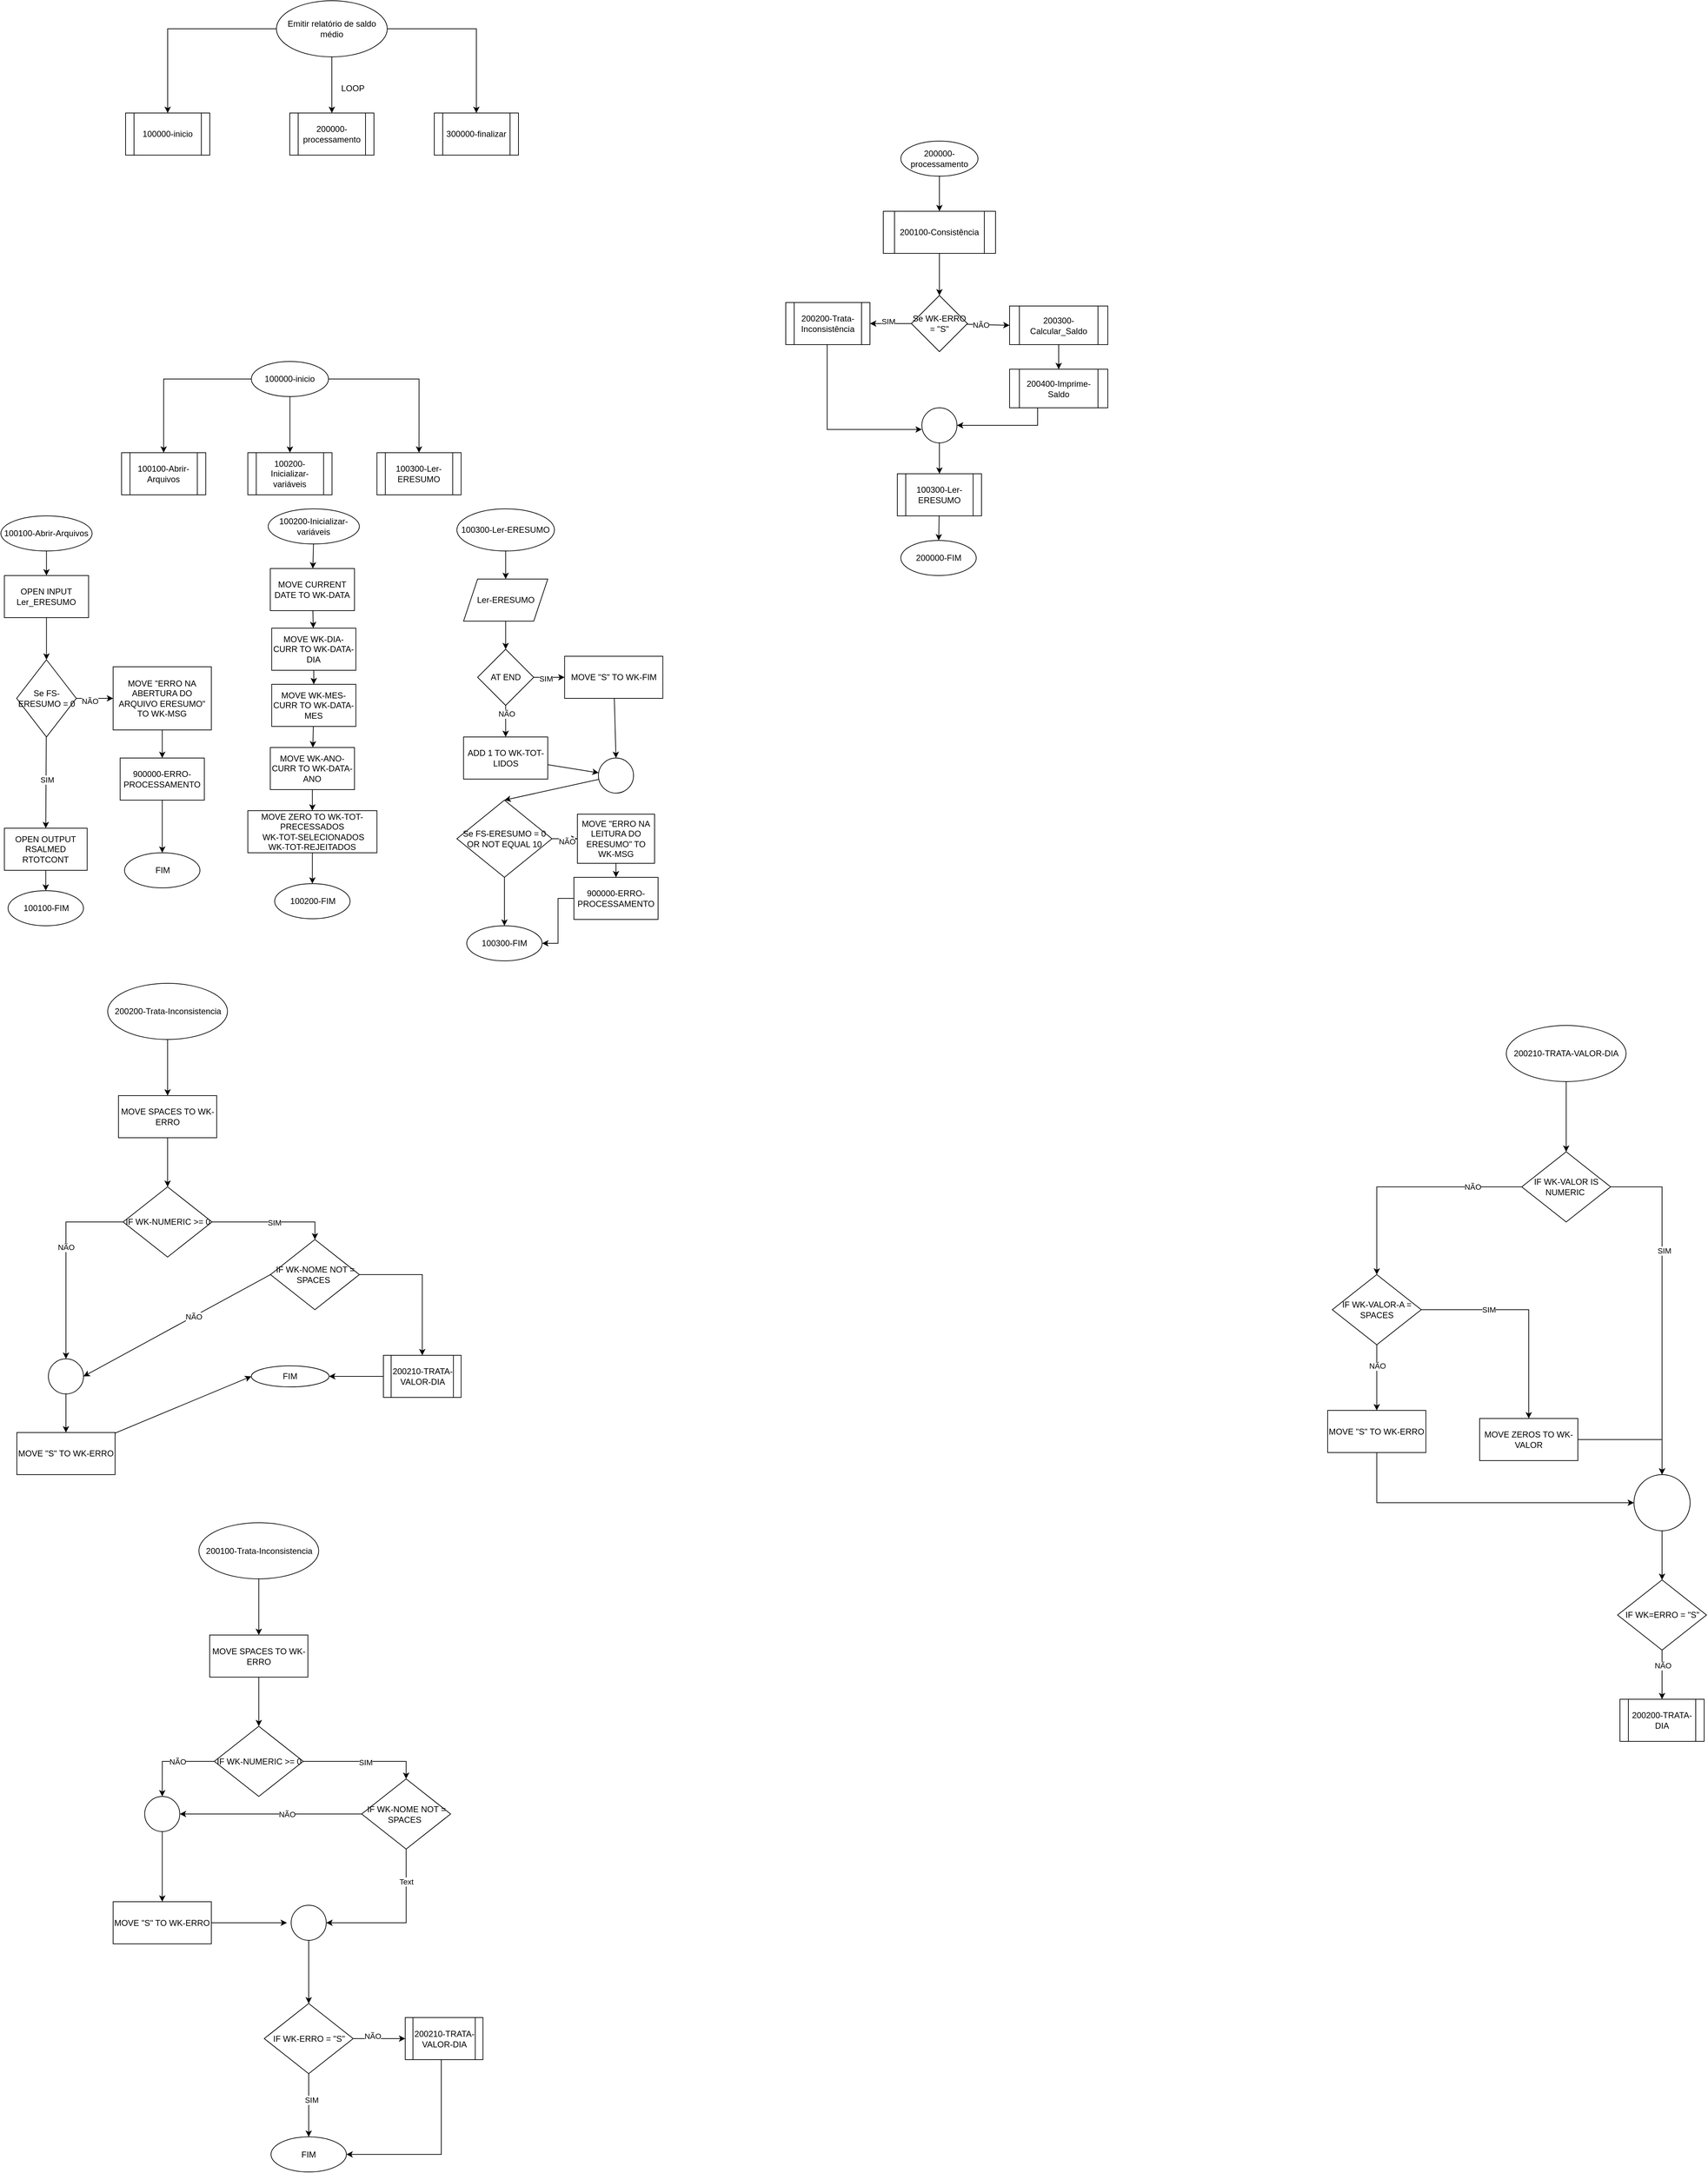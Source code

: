 <mxfile version="24.8.0">
  <diagram id="C5RBs43oDa-KdzZeNtuy" name="Page-1">
    <mxGraphModel dx="1190" dy="1313" grid="1" gridSize="10" guides="1" tooltips="1" connect="1" arrows="1" fold="1" page="1" pageScale="1" pageWidth="827" pageHeight="1169" math="0" shadow="0">
      <root>
        <mxCell id="WIyWlLk6GJQsqaUBKTNV-0" />
        <mxCell id="WIyWlLk6GJQsqaUBKTNV-1" parent="WIyWlLk6GJQsqaUBKTNV-0" />
        <mxCell id="6m1_fVxUKg5ZZL6oir4L-5" style="edgeStyle=none;rounded=0;orthogonalLoop=1;jettySize=auto;html=1;endArrow=classic;endFill=1;" parent="WIyWlLk6GJQsqaUBKTNV-1" source="6m1_fVxUKg5ZZL6oir4L-0" target="6m1_fVxUKg5ZZL6oir4L-1" edge="1">
          <mxGeometry relative="1" as="geometry" />
        </mxCell>
        <mxCell id="6m1_fVxUKg5ZZL6oir4L-6" style="edgeStyle=orthogonalEdgeStyle;rounded=0;orthogonalLoop=1;jettySize=auto;html=1;endArrow=classic;endFill=1;" parent="WIyWlLk6GJQsqaUBKTNV-1" source="6m1_fVxUKg5ZZL6oir4L-0" target="6m1_fVxUKg5ZZL6oir4L-3" edge="1">
          <mxGeometry relative="1" as="geometry" />
        </mxCell>
        <mxCell id="6m1_fVxUKg5ZZL6oir4L-7" style="edgeStyle=orthogonalEdgeStyle;rounded=0;orthogonalLoop=1;jettySize=auto;html=1;entryX=0.5;entryY=0;entryDx=0;entryDy=0;" parent="WIyWlLk6GJQsqaUBKTNV-1" source="6m1_fVxUKg5ZZL6oir4L-0" target="6m1_fVxUKg5ZZL6oir4L-2" edge="1">
          <mxGeometry relative="1" as="geometry" />
        </mxCell>
        <mxCell id="6m1_fVxUKg5ZZL6oir4L-0" value="Emitir relatório de saldo médio" style="ellipse;whiteSpace=wrap;html=1;" parent="WIyWlLk6GJQsqaUBKTNV-1" vertex="1">
          <mxGeometry x="395" y="70" width="158" height="80" as="geometry" />
        </mxCell>
        <mxCell id="6m1_fVxUKg5ZZL6oir4L-1" value="200000-processamento" style="shape=process;whiteSpace=wrap;html=1;backgroundOutline=1;" parent="WIyWlLk6GJQsqaUBKTNV-1" vertex="1">
          <mxGeometry x="414" y="230" width="120" height="60" as="geometry" />
        </mxCell>
        <mxCell id="6m1_fVxUKg5ZZL6oir4L-2" value="100000-inicio" style="shape=process;whiteSpace=wrap;html=1;backgroundOutline=1;" parent="WIyWlLk6GJQsqaUBKTNV-1" vertex="1">
          <mxGeometry x="180" y="230" width="120" height="60" as="geometry" />
        </mxCell>
        <mxCell id="6m1_fVxUKg5ZZL6oir4L-3" value="300000-finalizar" style="shape=process;whiteSpace=wrap;html=1;backgroundOutline=1;" parent="WIyWlLk6GJQsqaUBKTNV-1" vertex="1">
          <mxGeometry x="620" y="230" width="120" height="60" as="geometry" />
        </mxCell>
        <mxCell id="6m1_fVxUKg5ZZL6oir4L-12" style="edgeStyle=none;rounded=0;orthogonalLoop=1;jettySize=auto;html=1;" parent="WIyWlLk6GJQsqaUBKTNV-1" source="6m1_fVxUKg5ZZL6oir4L-8" target="6m1_fVxUKg5ZZL6oir4L-10" edge="1">
          <mxGeometry relative="1" as="geometry" />
        </mxCell>
        <mxCell id="6m1_fVxUKg5ZZL6oir4L-16" style="edgeStyle=orthogonalEdgeStyle;rounded=0;orthogonalLoop=1;jettySize=auto;html=1;entryX=0.5;entryY=0;entryDx=0;entryDy=0;" parent="WIyWlLk6GJQsqaUBKTNV-1" source="6m1_fVxUKg5ZZL6oir4L-8" target="6m1_fVxUKg5ZZL6oir4L-9" edge="1">
          <mxGeometry relative="1" as="geometry" />
        </mxCell>
        <mxCell id="6m1_fVxUKg5ZZL6oir4L-17" style="edgeStyle=orthogonalEdgeStyle;rounded=0;orthogonalLoop=1;jettySize=auto;html=1;entryX=0.5;entryY=0;entryDx=0;entryDy=0;" parent="WIyWlLk6GJQsqaUBKTNV-1" source="6m1_fVxUKg5ZZL6oir4L-8" target="6m1_fVxUKg5ZZL6oir4L-11" edge="1">
          <mxGeometry relative="1" as="geometry" />
        </mxCell>
        <mxCell id="6m1_fVxUKg5ZZL6oir4L-8" value="100000-inicio" style="ellipse;whiteSpace=wrap;html=1;" parent="WIyWlLk6GJQsqaUBKTNV-1" vertex="1">
          <mxGeometry x="359.25" y="584" width="110" height="50" as="geometry" />
        </mxCell>
        <mxCell id="6m1_fVxUKg5ZZL6oir4L-9" value="100100-Abrir-Arquivos" style="shape=process;whiteSpace=wrap;html=1;backgroundOutline=1;" parent="WIyWlLk6GJQsqaUBKTNV-1" vertex="1">
          <mxGeometry x="174.25" y="714" width="120" height="60" as="geometry" />
        </mxCell>
        <mxCell id="6m1_fVxUKg5ZZL6oir4L-10" value="100200-Inicializar-variáveis" style="shape=process;whiteSpace=wrap;html=1;backgroundOutline=1;" parent="WIyWlLk6GJQsqaUBKTNV-1" vertex="1">
          <mxGeometry x="354.25" y="714" width="120" height="60" as="geometry" />
        </mxCell>
        <mxCell id="6m1_fVxUKg5ZZL6oir4L-11" value="100300-Ler-ERESUMO" style="shape=process;whiteSpace=wrap;html=1;backgroundOutline=1;" parent="WIyWlLk6GJQsqaUBKTNV-1" vertex="1">
          <mxGeometry x="538.25" y="714" width="120" height="60" as="geometry" />
        </mxCell>
        <mxCell id="6m1_fVxUKg5ZZL6oir4L-21" style="edgeStyle=none;rounded=0;orthogonalLoop=1;jettySize=auto;html=1;" parent="WIyWlLk6GJQsqaUBKTNV-1" source="6m1_fVxUKg5ZZL6oir4L-18" target="6m1_fVxUKg5ZZL6oir4L-19" edge="1">
          <mxGeometry relative="1" as="geometry" />
        </mxCell>
        <mxCell id="6m1_fVxUKg5ZZL6oir4L-18" value="100100-Abrir-Arquivos" style="ellipse;whiteSpace=wrap;html=1;" parent="WIyWlLk6GJQsqaUBKTNV-1" vertex="1">
          <mxGeometry x="2.25" y="804" width="130" height="50" as="geometry" />
        </mxCell>
        <mxCell id="6m1_fVxUKg5ZZL6oir4L-23" style="edgeStyle=none;rounded=0;orthogonalLoop=1;jettySize=auto;html=1;entryX=0.5;entryY=0;entryDx=0;entryDy=0;" parent="WIyWlLk6GJQsqaUBKTNV-1" source="6m1_fVxUKg5ZZL6oir4L-19" target="6m1_fVxUKg5ZZL6oir4L-20" edge="1">
          <mxGeometry relative="1" as="geometry" />
        </mxCell>
        <mxCell id="6m1_fVxUKg5ZZL6oir4L-19" value="OPEN INPUT Ler_ERESUMO" style="rounded=0;whiteSpace=wrap;html=1;" parent="WIyWlLk6GJQsqaUBKTNV-1" vertex="1">
          <mxGeometry x="7.25" y="889" width="120" height="60" as="geometry" />
        </mxCell>
        <mxCell id="6m1_fVxUKg5ZZL6oir4L-25" style="edgeStyle=none;rounded=0;orthogonalLoop=1;jettySize=auto;html=1;entryX=0;entryY=0.5;entryDx=0;entryDy=0;" parent="WIyWlLk6GJQsqaUBKTNV-1" source="6m1_fVxUKg5ZZL6oir4L-20" target="6m1_fVxUKg5ZZL6oir4L-24" edge="1">
          <mxGeometry relative="1" as="geometry" />
        </mxCell>
        <mxCell id="6m1_fVxUKg5ZZL6oir4L-26" value="NÃO" style="edgeLabel;html=1;align=center;verticalAlign=middle;resizable=0;points=[];" parent="6m1_fVxUKg5ZZL6oir4L-25" vertex="1" connectable="0">
          <mxGeometry x="-0.3" y="-4" relative="1" as="geometry">
            <mxPoint as="offset" />
          </mxGeometry>
        </mxCell>
        <mxCell id="6m1_fVxUKg5ZZL6oir4L-36" style="edgeStyle=none;rounded=0;orthogonalLoop=1;jettySize=auto;html=1;entryX=0.5;entryY=0;entryDx=0;entryDy=0;" parent="WIyWlLk6GJQsqaUBKTNV-1" source="6m1_fVxUKg5ZZL6oir4L-20" target="6m1_fVxUKg5ZZL6oir4L-32" edge="1">
          <mxGeometry relative="1" as="geometry">
            <mxPoint x="66.25" y="1239" as="targetPoint" />
          </mxGeometry>
        </mxCell>
        <mxCell id="6m1_fVxUKg5ZZL6oir4L-37" value="SIM" style="edgeLabel;html=1;align=center;verticalAlign=middle;resizable=0;points=[];" parent="6m1_fVxUKg5ZZL6oir4L-36" vertex="1" connectable="0">
          <mxGeometry x="-0.068" y="1" relative="1" as="geometry">
            <mxPoint as="offset" />
          </mxGeometry>
        </mxCell>
        <mxCell id="6m1_fVxUKg5ZZL6oir4L-20" value="Se FS-ERESUMO = 0" style="rhombus;whiteSpace=wrap;html=1;" parent="WIyWlLk6GJQsqaUBKTNV-1" vertex="1">
          <mxGeometry x="24.75" y="1009" width="85" height="110" as="geometry" />
        </mxCell>
        <mxCell id="6m1_fVxUKg5ZZL6oir4L-28" style="edgeStyle=none;rounded=0;orthogonalLoop=1;jettySize=auto;html=1;" parent="WIyWlLk6GJQsqaUBKTNV-1" source="6m1_fVxUKg5ZZL6oir4L-24" target="6m1_fVxUKg5ZZL6oir4L-27" edge="1">
          <mxGeometry relative="1" as="geometry" />
        </mxCell>
        <mxCell id="6m1_fVxUKg5ZZL6oir4L-24" value="MOVE &quot;ERRO NA ABERTURA DO ARQUIVO ERESUMO&quot; TO WK-MSG" style="rounded=0;whiteSpace=wrap;html=1;" parent="WIyWlLk6GJQsqaUBKTNV-1" vertex="1">
          <mxGeometry x="162.25" y="1019" width="140" height="90" as="geometry" />
        </mxCell>
        <mxCell id="6m1_fVxUKg5ZZL6oir4L-109" style="edgeStyle=orthogonalEdgeStyle;rounded=0;orthogonalLoop=1;jettySize=auto;html=1;entryX=0.5;entryY=0;entryDx=0;entryDy=0;" parent="WIyWlLk6GJQsqaUBKTNV-1" source="6m1_fVxUKg5ZZL6oir4L-27" target="aC11UJZMaTst1rGFtv-5-0" edge="1">
          <mxGeometry relative="1" as="geometry" />
        </mxCell>
        <mxCell id="6m1_fVxUKg5ZZL6oir4L-27" value="900000-ERRO-PROCESSAMENTO" style="rounded=0;whiteSpace=wrap;html=1;" parent="WIyWlLk6GJQsqaUBKTNV-1" vertex="1">
          <mxGeometry x="172.25" y="1149" width="120" height="60" as="geometry" />
        </mxCell>
        <mxCell id="6m1_fVxUKg5ZZL6oir4L-39" style="edgeStyle=none;rounded=0;orthogonalLoop=1;jettySize=auto;html=1;entryX=0.5;entryY=0;entryDx=0;entryDy=0;" parent="WIyWlLk6GJQsqaUBKTNV-1" source="6m1_fVxUKg5ZZL6oir4L-32" target="6m1_fVxUKg5ZZL6oir4L-38" edge="1">
          <mxGeometry relative="1" as="geometry" />
        </mxCell>
        <mxCell id="6m1_fVxUKg5ZZL6oir4L-32" value="OPEN OUTPUT RSALMED RTOTCONT" style="rounded=0;whiteSpace=wrap;html=1;" parent="WIyWlLk6GJQsqaUBKTNV-1" vertex="1">
          <mxGeometry x="7.25" y="1249" width="118" height="60" as="geometry" />
        </mxCell>
        <mxCell id="6m1_fVxUKg5ZZL6oir4L-38" value="100100-FIM" style="ellipse;whiteSpace=wrap;html=1;" parent="WIyWlLk6GJQsqaUBKTNV-1" vertex="1">
          <mxGeometry x="12.5" y="1338" width="107.5" height="50" as="geometry" />
        </mxCell>
        <mxCell id="6m1_fVxUKg5ZZL6oir4L-40" style="edgeStyle=none;rounded=0;orthogonalLoop=1;jettySize=auto;html=1;" parent="WIyWlLk6GJQsqaUBKTNV-1" source="6m1_fVxUKg5ZZL6oir4L-41" target="6m1_fVxUKg5ZZL6oir4L-43" edge="1">
          <mxGeometry relative="1" as="geometry" />
        </mxCell>
        <mxCell id="6m1_fVxUKg5ZZL6oir4L-41" value="100200-Inicializar-variáveis" style="ellipse;whiteSpace=wrap;html=1;" parent="WIyWlLk6GJQsqaUBKTNV-1" vertex="1">
          <mxGeometry x="383.25" y="794" width="130" height="50" as="geometry" />
        </mxCell>
        <mxCell id="6m1_fVxUKg5ZZL6oir4L-71" style="edgeStyle=none;rounded=0;orthogonalLoop=1;jettySize=auto;html=1;" parent="WIyWlLk6GJQsqaUBKTNV-1" source="6m1_fVxUKg5ZZL6oir4L-43" target="6m1_fVxUKg5ZZL6oir4L-57" edge="1">
          <mxGeometry relative="1" as="geometry" />
        </mxCell>
        <mxCell id="6m1_fVxUKg5ZZL6oir4L-43" value="MOVE CURRENT DATE TO WK-DATA" style="rounded=0;whiteSpace=wrap;html=1;" parent="WIyWlLk6GJQsqaUBKTNV-1" vertex="1">
          <mxGeometry x="386.25" y="879" width="120" height="60" as="geometry" />
        </mxCell>
        <mxCell id="6m1_fVxUKg5ZZL6oir4L-70" style="edgeStyle=none;rounded=0;orthogonalLoop=1;jettySize=auto;html=1;" parent="WIyWlLk6GJQsqaUBKTNV-1" source="6m1_fVxUKg5ZZL6oir4L-57" target="6m1_fVxUKg5ZZL6oir4L-61" edge="1">
          <mxGeometry relative="1" as="geometry" />
        </mxCell>
        <mxCell id="6m1_fVxUKg5ZZL6oir4L-57" value="MOVE WK-DIA-CURR TO WK-DATA-DIA" style="rounded=0;whiteSpace=wrap;html=1;" parent="WIyWlLk6GJQsqaUBKTNV-1" vertex="1">
          <mxGeometry x="388.25" y="964" width="120" height="60" as="geometry" />
        </mxCell>
        <mxCell id="6m1_fVxUKg5ZZL6oir4L-69" style="edgeStyle=none;rounded=0;orthogonalLoop=1;jettySize=auto;html=1;" parent="WIyWlLk6GJQsqaUBKTNV-1" source="6m1_fVxUKg5ZZL6oir4L-61" target="6m1_fVxUKg5ZZL6oir4L-62" edge="1">
          <mxGeometry relative="1" as="geometry" />
        </mxCell>
        <mxCell id="6m1_fVxUKg5ZZL6oir4L-61" value="MOVE WK-MES-CURR TO WK-DATA-MES" style="rounded=0;whiteSpace=wrap;html=1;" parent="WIyWlLk6GJQsqaUBKTNV-1" vertex="1">
          <mxGeometry x="388.25" y="1044" width="120" height="60" as="geometry" />
        </mxCell>
        <mxCell id="6m1_fVxUKg5ZZL6oir4L-73" value="" style="edgeStyle=none;rounded=0;orthogonalLoop=1;jettySize=auto;html=1;" parent="WIyWlLk6GJQsqaUBKTNV-1" source="6m1_fVxUKg5ZZL6oir4L-62" target="6m1_fVxUKg5ZZL6oir4L-72" edge="1">
          <mxGeometry relative="1" as="geometry" />
        </mxCell>
        <mxCell id="6m1_fVxUKg5ZZL6oir4L-62" value="MOVE WK-ANO-CURR TO WK-DATA-ANO" style="rounded=0;whiteSpace=wrap;html=1;" parent="WIyWlLk6GJQsqaUBKTNV-1" vertex="1">
          <mxGeometry x="386.25" y="1134" width="120" height="60" as="geometry" />
        </mxCell>
        <mxCell id="6m1_fVxUKg5ZZL6oir4L-77" style="edgeStyle=none;rounded=0;orthogonalLoop=1;jettySize=auto;html=1;entryX=0.5;entryY=0;entryDx=0;entryDy=0;" parent="WIyWlLk6GJQsqaUBKTNV-1" source="6m1_fVxUKg5ZZL6oir4L-72" target="6m1_fVxUKg5ZZL6oir4L-76" edge="1">
          <mxGeometry relative="1" as="geometry" />
        </mxCell>
        <mxCell id="6m1_fVxUKg5ZZL6oir4L-72" value="MOVE ZERO TO WK-TOT-PRECESSADOS&lt;div&gt;&amp;nbsp;WK-TOT-SELECIONADOS&lt;div&gt;WK-TOT-REJEITADOS&lt;/div&gt;&lt;/div&gt;" style="rounded=0;whiteSpace=wrap;html=1;" parent="WIyWlLk6GJQsqaUBKTNV-1" vertex="1">
          <mxGeometry x="354.25" y="1224" width="184" height="60" as="geometry" />
        </mxCell>
        <mxCell id="6m1_fVxUKg5ZZL6oir4L-76" value="100200-FIM" style="ellipse;whiteSpace=wrap;html=1;" parent="WIyWlLk6GJQsqaUBKTNV-1" vertex="1">
          <mxGeometry x="392.5" y="1328" width="107.5" height="50" as="geometry" />
        </mxCell>
        <mxCell id="6m1_fVxUKg5ZZL6oir4L-82" style="edgeStyle=none;rounded=0;orthogonalLoop=1;jettySize=auto;html=1;entryX=0.5;entryY=0;entryDx=0;entryDy=0;" parent="WIyWlLk6GJQsqaUBKTNV-1" source="6m1_fVxUKg5ZZL6oir4L-78" target="6m1_fVxUKg5ZZL6oir4L-80" edge="1">
          <mxGeometry relative="1" as="geometry" />
        </mxCell>
        <mxCell id="6m1_fVxUKg5ZZL6oir4L-78" value="100300-Ler-ERESUMO" style="ellipse;whiteSpace=wrap;html=1;" parent="WIyWlLk6GJQsqaUBKTNV-1" vertex="1">
          <mxGeometry x="652.25" y="794" width="139" height="60" as="geometry" />
        </mxCell>
        <mxCell id="6m1_fVxUKg5ZZL6oir4L-97" style="edgeStyle=none;rounded=0;orthogonalLoop=1;jettySize=auto;html=1;entryX=0.5;entryY=0;entryDx=0;entryDy=0;" parent="WIyWlLk6GJQsqaUBKTNV-1" source="6m1_fVxUKg5ZZL6oir4L-80" target="6m1_fVxUKg5ZZL6oir4L-93" edge="1">
          <mxGeometry relative="1" as="geometry" />
        </mxCell>
        <mxCell id="6m1_fVxUKg5ZZL6oir4L-80" value="Ler-ERESUMO" style="shape=parallelogram;perimeter=parallelogramPerimeter;whiteSpace=wrap;html=1;fixedSize=1;" parent="WIyWlLk6GJQsqaUBKTNV-1" vertex="1">
          <mxGeometry x="661.75" y="894" width="120" height="60" as="geometry" />
        </mxCell>
        <mxCell id="6m1_fVxUKg5ZZL6oir4L-85" style="edgeStyle=none;rounded=0;orthogonalLoop=1;jettySize=auto;html=1;entryX=0;entryY=0.5;entryDx=0;entryDy=0;" parent="WIyWlLk6GJQsqaUBKTNV-1" source="6m1_fVxUKg5ZZL6oir4L-81" target="6m1_fVxUKg5ZZL6oir4L-84" edge="1">
          <mxGeometry relative="1" as="geometry" />
        </mxCell>
        <mxCell id="6m1_fVxUKg5ZZL6oir4L-86" value="NÃO" style="edgeLabel;html=1;align=center;verticalAlign=middle;resizable=0;points=[];" parent="6m1_fVxUKg5ZZL6oir4L-85" vertex="1" connectable="0">
          <mxGeometry x="0.101" y="-4" relative="1" as="geometry">
            <mxPoint x="1" as="offset" />
          </mxGeometry>
        </mxCell>
        <mxCell id="6m1_fVxUKg5ZZL6oir4L-92" value="" style="edgeStyle=none;rounded=0;orthogonalLoop=1;jettySize=auto;html=1;entryX=0.5;entryY=0;entryDx=0;entryDy=0;" parent="WIyWlLk6GJQsqaUBKTNV-1" source="6m1_fVxUKg5ZZL6oir4L-81" target="6m1_fVxUKg5ZZL6oir4L-106" edge="1">
          <mxGeometry relative="1" as="geometry">
            <mxPoint x="720" y="1424" as="targetPoint" />
          </mxGeometry>
        </mxCell>
        <mxCell id="6m1_fVxUKg5ZZL6oir4L-81" value="Se FS-ERESUMO = 0 OR NOT EQUAL 10" style="rhombus;whiteSpace=wrap;html=1;" parent="WIyWlLk6GJQsqaUBKTNV-1" vertex="1">
          <mxGeometry x="652.25" y="1209" width="135.5" height="110" as="geometry" />
        </mxCell>
        <mxCell id="6m1_fVxUKg5ZZL6oir4L-90" style="edgeStyle=none;rounded=0;orthogonalLoop=1;jettySize=auto;html=1;entryX=0.5;entryY=0;entryDx=0;entryDy=0;" parent="WIyWlLk6GJQsqaUBKTNV-1" source="6m1_fVxUKg5ZZL6oir4L-84" target="6m1_fVxUKg5ZZL6oir4L-87" edge="1">
          <mxGeometry relative="1" as="geometry" />
        </mxCell>
        <mxCell id="6m1_fVxUKg5ZZL6oir4L-84" value="MOVE &quot;ERRO NA LEITURA DO ERESUMO&quot; TO WK-MSG" style="rounded=0;whiteSpace=wrap;html=1;" parent="WIyWlLk6GJQsqaUBKTNV-1" vertex="1">
          <mxGeometry x="824" y="1229" width="110" height="70" as="geometry" />
        </mxCell>
        <mxCell id="6m1_fVxUKg5ZZL6oir4L-108" style="edgeStyle=orthogonalEdgeStyle;rounded=0;orthogonalLoop=1;jettySize=auto;html=1;entryX=1;entryY=0.5;entryDx=0;entryDy=0;" parent="WIyWlLk6GJQsqaUBKTNV-1" source="6m1_fVxUKg5ZZL6oir4L-87" target="6m1_fVxUKg5ZZL6oir4L-106" edge="1">
          <mxGeometry relative="1" as="geometry" />
        </mxCell>
        <mxCell id="6m1_fVxUKg5ZZL6oir4L-87" value="900000-ERRO-PROCESSAMENTO" style="rounded=0;whiteSpace=wrap;html=1;" parent="WIyWlLk6GJQsqaUBKTNV-1" vertex="1">
          <mxGeometry x="819" y="1319" width="120" height="60" as="geometry" />
        </mxCell>
        <mxCell id="6m1_fVxUKg5ZZL6oir4L-95" value="" style="edgeStyle=none;rounded=0;orthogonalLoop=1;jettySize=auto;html=1;" parent="WIyWlLk6GJQsqaUBKTNV-1" source="6m1_fVxUKg5ZZL6oir4L-93" target="6m1_fVxUKg5ZZL6oir4L-94" edge="1">
          <mxGeometry relative="1" as="geometry" />
        </mxCell>
        <mxCell id="6m1_fVxUKg5ZZL6oir4L-96" value="SIM" style="edgeLabel;html=1;align=center;verticalAlign=middle;resizable=0;points=[];" parent="6m1_fVxUKg5ZZL6oir4L-95" vertex="1" connectable="0">
          <mxGeometry x="-0.227" y="-2" relative="1" as="geometry">
            <mxPoint as="offset" />
          </mxGeometry>
        </mxCell>
        <mxCell id="6m1_fVxUKg5ZZL6oir4L-100" style="edgeStyle=none;rounded=0;orthogonalLoop=1;jettySize=auto;html=1;entryX=0.5;entryY=0;entryDx=0;entryDy=0;" parent="WIyWlLk6GJQsqaUBKTNV-1" source="6m1_fVxUKg5ZZL6oir4L-93" target="6m1_fVxUKg5ZZL6oir4L-99" edge="1">
          <mxGeometry relative="1" as="geometry" />
        </mxCell>
        <mxCell id="6m1_fVxUKg5ZZL6oir4L-101" value="NÃO" style="edgeLabel;html=1;align=center;verticalAlign=middle;resizable=0;points=[];" parent="6m1_fVxUKg5ZZL6oir4L-100" vertex="1" connectable="0">
          <mxGeometry x="-0.467" y="1" relative="1" as="geometry">
            <mxPoint as="offset" />
          </mxGeometry>
        </mxCell>
        <mxCell id="6m1_fVxUKg5ZZL6oir4L-93" value="AT END" style="rhombus;whiteSpace=wrap;html=1;" parent="WIyWlLk6GJQsqaUBKTNV-1" vertex="1">
          <mxGeometry x="681.75" y="994" width="80" height="80" as="geometry" />
        </mxCell>
        <mxCell id="6m1_fVxUKg5ZZL6oir4L-103" style="edgeStyle=none;rounded=0;orthogonalLoop=1;jettySize=auto;html=1;entryX=0.5;entryY=0;entryDx=0;entryDy=0;" parent="WIyWlLk6GJQsqaUBKTNV-1" source="6m1_fVxUKg5ZZL6oir4L-94" target="6m1_fVxUKg5ZZL6oir4L-102" edge="1">
          <mxGeometry relative="1" as="geometry" />
        </mxCell>
        <mxCell id="6m1_fVxUKg5ZZL6oir4L-94" value="MOVE &quot;S&quot; TO WK-FIM" style="whiteSpace=wrap;html=1;" parent="WIyWlLk6GJQsqaUBKTNV-1" vertex="1">
          <mxGeometry x="805.75" y="1004" width="140" height="60" as="geometry" />
        </mxCell>
        <mxCell id="6m1_fVxUKg5ZZL6oir4L-104" style="edgeStyle=none;rounded=0;orthogonalLoop=1;jettySize=auto;html=1;" parent="WIyWlLk6GJQsqaUBKTNV-1" source="6m1_fVxUKg5ZZL6oir4L-99" target="6m1_fVxUKg5ZZL6oir4L-102" edge="1">
          <mxGeometry relative="1" as="geometry" />
        </mxCell>
        <mxCell id="6m1_fVxUKg5ZZL6oir4L-99" value="ADD 1 TO WK-TOT-LIDOS" style="whiteSpace=wrap;html=1;" parent="WIyWlLk6GJQsqaUBKTNV-1" vertex="1">
          <mxGeometry x="661.75" y="1119" width="120" height="60" as="geometry" />
        </mxCell>
        <mxCell id="6m1_fVxUKg5ZZL6oir4L-105" style="edgeStyle=none;rounded=0;orthogonalLoop=1;jettySize=auto;html=1;entryX=0.5;entryY=0;entryDx=0;entryDy=0;" parent="WIyWlLk6GJQsqaUBKTNV-1" source="6m1_fVxUKg5ZZL6oir4L-102" target="6m1_fVxUKg5ZZL6oir4L-81" edge="1">
          <mxGeometry relative="1" as="geometry" />
        </mxCell>
        <mxCell id="6m1_fVxUKg5ZZL6oir4L-102" value="" style="ellipse;whiteSpace=wrap;html=1;aspect=fixed;" parent="WIyWlLk6GJQsqaUBKTNV-1" vertex="1">
          <mxGeometry x="854" y="1149" width="50" height="50" as="geometry" />
        </mxCell>
        <mxCell id="6m1_fVxUKg5ZZL6oir4L-106" value="100300-FIM" style="ellipse;whiteSpace=wrap;html=1;" parent="WIyWlLk6GJQsqaUBKTNV-1" vertex="1">
          <mxGeometry x="666.25" y="1388" width="107.5" height="50" as="geometry" />
        </mxCell>
        <mxCell id="6m1_fVxUKg5ZZL6oir4L-122" style="edgeStyle=none;rounded=0;orthogonalLoop=1;jettySize=auto;html=1;" parent="WIyWlLk6GJQsqaUBKTNV-1" source="6m1_fVxUKg5ZZL6oir4L-110" target="6m1_fVxUKg5ZZL6oir4L-111" edge="1">
          <mxGeometry relative="1" as="geometry" />
        </mxCell>
        <mxCell id="6m1_fVxUKg5ZZL6oir4L-110" value="200000-processamento" style="ellipse;whiteSpace=wrap;html=1;" parent="WIyWlLk6GJQsqaUBKTNV-1" vertex="1">
          <mxGeometry x="1285" y="270" width="110" height="50" as="geometry" />
        </mxCell>
        <mxCell id="6m1_fVxUKg5ZZL6oir4L-119" style="edgeStyle=none;rounded=0;orthogonalLoop=1;jettySize=auto;html=1;" parent="WIyWlLk6GJQsqaUBKTNV-1" source="6m1_fVxUKg5ZZL6oir4L-111" target="6m1_fVxUKg5ZZL6oir4L-112" edge="1">
          <mxGeometry relative="1" as="geometry" />
        </mxCell>
        <mxCell id="6m1_fVxUKg5ZZL6oir4L-111" value="200100-Consistência" style="shape=process;whiteSpace=wrap;html=1;backgroundOutline=1;" parent="WIyWlLk6GJQsqaUBKTNV-1" vertex="1">
          <mxGeometry x="1260" y="370" width="160" height="60" as="geometry" />
        </mxCell>
        <mxCell id="6m1_fVxUKg5ZZL6oir4L-114" value="" style="edgeStyle=none;rounded=0;orthogonalLoop=1;jettySize=auto;html=1;entryX=0;entryY=0.5;entryDx=0;entryDy=0;" parent="WIyWlLk6GJQsqaUBKTNV-1" source="6m1_fVxUKg5ZZL6oir4L-112" target="6m1_fVxUKg5ZZL6oir4L-123" edge="1">
          <mxGeometry relative="1" as="geometry">
            <mxPoint x="1440" y="530" as="targetPoint" />
          </mxGeometry>
        </mxCell>
        <mxCell id="6m1_fVxUKg5ZZL6oir4L-121" value="NÃO" style="edgeLabel;html=1;align=center;verticalAlign=middle;resizable=0;points=[];" parent="6m1_fVxUKg5ZZL6oir4L-114" vertex="1" connectable="0">
          <mxGeometry x="-0.611" y="-2" relative="1" as="geometry">
            <mxPoint x="8" y="-2" as="offset" />
          </mxGeometry>
        </mxCell>
        <mxCell id="6m1_fVxUKg5ZZL6oir4L-118" style="edgeStyle=none;rounded=0;orthogonalLoop=1;jettySize=auto;html=1;entryX=1;entryY=0.5;entryDx=0;entryDy=0;" parent="WIyWlLk6GJQsqaUBKTNV-1" source="6m1_fVxUKg5ZZL6oir4L-112" target="6m1_fVxUKg5ZZL6oir4L-117" edge="1">
          <mxGeometry relative="1" as="geometry" />
        </mxCell>
        <mxCell id="6m1_fVxUKg5ZZL6oir4L-120" value="SIM" style="edgeLabel;html=1;align=center;verticalAlign=middle;resizable=0;points=[];" parent="6m1_fVxUKg5ZZL6oir4L-118" vertex="1" connectable="0">
          <mxGeometry x="0.13" y="-3" relative="1" as="geometry">
            <mxPoint as="offset" />
          </mxGeometry>
        </mxCell>
        <mxCell id="6m1_fVxUKg5ZZL6oir4L-112" value="Se WK-ERRO = &quot;S&quot;" style="rhombus;whiteSpace=wrap;html=1;" parent="WIyWlLk6GJQsqaUBKTNV-1" vertex="1">
          <mxGeometry x="1300" y="490" width="80" height="80" as="geometry" />
        </mxCell>
        <mxCell id="6m1_fVxUKg5ZZL6oir4L-117" value="200200-Trata-Inconsistência" style="shape=process;whiteSpace=wrap;html=1;backgroundOutline=1;" parent="WIyWlLk6GJQsqaUBKTNV-1" vertex="1">
          <mxGeometry x="1121" y="500" width="120" height="60" as="geometry" />
        </mxCell>
        <mxCell id="6m1_fVxUKg5ZZL6oir4L-126" style="edgeStyle=none;rounded=0;orthogonalLoop=1;jettySize=auto;html=1;entryX=0.5;entryY=0;entryDx=0;entryDy=0;" parent="WIyWlLk6GJQsqaUBKTNV-1" source="6m1_fVxUKg5ZZL6oir4L-123" target="6m1_fVxUKg5ZZL6oir4L-124" edge="1">
          <mxGeometry relative="1" as="geometry" />
        </mxCell>
        <mxCell id="6m1_fVxUKg5ZZL6oir4L-123" value="200300-Calcular_Saldo" style="shape=process;whiteSpace=wrap;html=1;backgroundOutline=1;" parent="WIyWlLk6GJQsqaUBKTNV-1" vertex="1">
          <mxGeometry x="1440" y="505" width="140" height="55" as="geometry" />
        </mxCell>
        <mxCell id="6m1_fVxUKg5ZZL6oir4L-128" style="edgeStyle=orthogonalEdgeStyle;rounded=0;orthogonalLoop=1;jettySize=auto;html=1;entryX=1;entryY=0.5;entryDx=0;entryDy=0;" parent="WIyWlLk6GJQsqaUBKTNV-1" source="6m1_fVxUKg5ZZL6oir4L-124" target="6m1_fVxUKg5ZZL6oir4L-125" edge="1">
          <mxGeometry relative="1" as="geometry">
            <Array as="points">
              <mxPoint x="1480" y="675" />
            </Array>
          </mxGeometry>
        </mxCell>
        <mxCell id="6m1_fVxUKg5ZZL6oir4L-124" value="200400-Imprime-Saldo" style="shape=process;whiteSpace=wrap;html=1;backgroundOutline=1;" parent="WIyWlLk6GJQsqaUBKTNV-1" vertex="1">
          <mxGeometry x="1440" y="595" width="140" height="55" as="geometry" />
        </mxCell>
        <mxCell id="6m1_fVxUKg5ZZL6oir4L-130" style="edgeStyle=none;rounded=0;orthogonalLoop=1;jettySize=auto;html=1;" parent="WIyWlLk6GJQsqaUBKTNV-1" source="6m1_fVxUKg5ZZL6oir4L-125" target="6m1_fVxUKg5ZZL6oir4L-129" edge="1">
          <mxGeometry relative="1" as="geometry" />
        </mxCell>
        <mxCell id="6m1_fVxUKg5ZZL6oir4L-125" value="" style="ellipse;whiteSpace=wrap;html=1;aspect=fixed;" parent="WIyWlLk6GJQsqaUBKTNV-1" vertex="1">
          <mxGeometry x="1315" y="650" width="50" height="50" as="geometry" />
        </mxCell>
        <mxCell id="6m1_fVxUKg5ZZL6oir4L-127" style="edgeStyle=orthogonalEdgeStyle;rounded=0;orthogonalLoop=1;jettySize=auto;html=1;entryX=0;entryY=0.617;entryDx=0;entryDy=0;entryPerimeter=0;" parent="WIyWlLk6GJQsqaUBKTNV-1" source="6m1_fVxUKg5ZZL6oir4L-117" target="6m1_fVxUKg5ZZL6oir4L-125" edge="1">
          <mxGeometry relative="1" as="geometry">
            <Array as="points">
              <mxPoint x="1180" y="681" />
            </Array>
          </mxGeometry>
        </mxCell>
        <mxCell id="6m1_fVxUKg5ZZL6oir4L-133" style="edgeStyle=none;rounded=0;orthogonalLoop=1;jettySize=auto;html=1;" parent="WIyWlLk6GJQsqaUBKTNV-1" source="6m1_fVxUKg5ZZL6oir4L-129" target="6m1_fVxUKg5ZZL6oir4L-131" edge="1">
          <mxGeometry relative="1" as="geometry" />
        </mxCell>
        <mxCell id="6m1_fVxUKg5ZZL6oir4L-129" value="100300-Ler-ERESUMO" style="shape=process;whiteSpace=wrap;html=1;backgroundOutline=1;" parent="WIyWlLk6GJQsqaUBKTNV-1" vertex="1">
          <mxGeometry x="1280" y="744" width="120" height="60" as="geometry" />
        </mxCell>
        <mxCell id="6m1_fVxUKg5ZZL6oir4L-131" value="200000-FIM" style="ellipse;whiteSpace=wrap;html=1;" parent="WIyWlLk6GJQsqaUBKTNV-1" vertex="1">
          <mxGeometry x="1285" y="839" width="107.5" height="50" as="geometry" />
        </mxCell>
        <mxCell id="jvoL_bBkkD1GurERnmae-0" value="LOOP" style="text;html=1;align=center;verticalAlign=middle;whiteSpace=wrap;rounded=0;" parent="WIyWlLk6GJQsqaUBKTNV-1" vertex="1">
          <mxGeometry x="474" y="180" width="60" height="30" as="geometry" />
        </mxCell>
        <mxCell id="jvoL_bBkkD1GurERnmae-11" style="edgeStyle=orthogonalEdgeStyle;rounded=0;orthogonalLoop=1;jettySize=auto;html=1;entryX=0.5;entryY=0;entryDx=0;entryDy=0;" parent="WIyWlLk6GJQsqaUBKTNV-1" source="jvoL_bBkkD1GurERnmae-1" target="jvoL_bBkkD1GurERnmae-10" edge="1">
          <mxGeometry relative="1" as="geometry" />
        </mxCell>
        <mxCell id="jvoL_bBkkD1GurERnmae-1" value="200200-Trata-Inconsistencia" style="ellipse;whiteSpace=wrap;html=1;" parent="WIyWlLk6GJQsqaUBKTNV-1" vertex="1">
          <mxGeometry x="154.5" y="1470" width="170.75" height="80" as="geometry" />
        </mxCell>
        <mxCell id="jvoL_bBkkD1GurERnmae-5" style="edgeStyle=orthogonalEdgeStyle;rounded=0;orthogonalLoop=1;jettySize=auto;html=1;exitX=0;exitY=0.5;exitDx=0;exitDy=0;entryX=0.5;entryY=0;entryDx=0;entryDy=0;" parent="WIyWlLk6GJQsqaUBKTNV-1" source="jvoL_bBkkD1GurERnmae-2" target="jvoL_bBkkD1GurERnmae-21" edge="1">
          <mxGeometry relative="1" as="geometry" />
        </mxCell>
        <mxCell id="jvoL_bBkkD1GurERnmae-6" value="NÃO" style="edgeLabel;html=1;align=center;verticalAlign=middle;resizable=0;points=[];" parent="jvoL_bBkkD1GurERnmae-5" vertex="1" connectable="0">
          <mxGeometry x="-0.153" relative="1" as="geometry">
            <mxPoint as="offset" />
          </mxGeometry>
        </mxCell>
        <mxCell id="jvoL_bBkkD1GurERnmae-16" style="edgeStyle=orthogonalEdgeStyle;rounded=0;orthogonalLoop=1;jettySize=auto;html=1;entryX=0.5;entryY=0;entryDx=0;entryDy=0;" parent="WIyWlLk6GJQsqaUBKTNV-1" source="jvoL_bBkkD1GurERnmae-2" target="jvoL_bBkkD1GurERnmae-15" edge="1">
          <mxGeometry relative="1" as="geometry" />
        </mxCell>
        <mxCell id="jvoL_bBkkD1GurERnmae-17" value="SIM" style="edgeLabel;html=1;align=center;verticalAlign=middle;resizable=0;points=[];" parent="jvoL_bBkkD1GurERnmae-16" vertex="1" connectable="0">
          <mxGeometry x="0.025" y="-1" relative="1" as="geometry">
            <mxPoint as="offset" />
          </mxGeometry>
        </mxCell>
        <mxCell id="jvoL_bBkkD1GurERnmae-2" value="IF WK-NUMERIC &amp;gt;= 0" style="rhombus;whiteSpace=wrap;html=1;" parent="WIyWlLk6GJQsqaUBKTNV-1" vertex="1">
          <mxGeometry x="176.5" y="1760" width="126.75" height="100" as="geometry" />
        </mxCell>
        <mxCell id="jvoL_bBkkD1GurERnmae-52" style="rounded=0;orthogonalLoop=1;jettySize=auto;html=1;entryX=0;entryY=0.5;entryDx=0;entryDy=0;" parent="WIyWlLk6GJQsqaUBKTNV-1" source="jvoL_bBkkD1GurERnmae-3" target="jvoL_bBkkD1GurERnmae-45" edge="1">
          <mxGeometry relative="1" as="geometry" />
        </mxCell>
        <mxCell id="jvoL_bBkkD1GurERnmae-3" value="MOVE &quot;S&quot; TO WK-ERRO" style="rounded=0;whiteSpace=wrap;html=1;" parent="WIyWlLk6GJQsqaUBKTNV-1" vertex="1">
          <mxGeometry x="25" y="2110" width="140" height="60" as="geometry" />
        </mxCell>
        <mxCell id="jvoL_bBkkD1GurERnmae-12" style="edgeStyle=orthogonalEdgeStyle;rounded=0;orthogonalLoop=1;jettySize=auto;html=1;entryX=0.5;entryY=0;entryDx=0;entryDy=0;" parent="WIyWlLk6GJQsqaUBKTNV-1" source="jvoL_bBkkD1GurERnmae-10" target="jvoL_bBkkD1GurERnmae-2" edge="1">
          <mxGeometry relative="1" as="geometry" />
        </mxCell>
        <mxCell id="jvoL_bBkkD1GurERnmae-10" value="MOVE SPACES TO WK-ERRO" style="rounded=0;whiteSpace=wrap;html=1;" parent="WIyWlLk6GJQsqaUBKTNV-1" vertex="1">
          <mxGeometry x="169.88" y="1630" width="140" height="60" as="geometry" />
        </mxCell>
        <mxCell id="jvoL_bBkkD1GurERnmae-22" style="rounded=0;orthogonalLoop=1;jettySize=auto;html=1;entryX=1;entryY=0.5;entryDx=0;entryDy=0;exitX=0;exitY=0.5;exitDx=0;exitDy=0;" parent="WIyWlLk6GJQsqaUBKTNV-1" source="jvoL_bBkkD1GurERnmae-15" target="jvoL_bBkkD1GurERnmae-21" edge="1">
          <mxGeometry relative="1" as="geometry" />
        </mxCell>
        <mxCell id="jvoL_bBkkD1GurERnmae-24" value="NÃO" style="edgeLabel;html=1;align=center;verticalAlign=middle;resizable=0;points=[];" parent="jvoL_bBkkD1GurERnmae-22" vertex="1" connectable="0">
          <mxGeometry x="-0.178" relative="1" as="geometry">
            <mxPoint as="offset" />
          </mxGeometry>
        </mxCell>
        <mxCell id="jvoL_bBkkD1GurERnmae-39" style="edgeStyle=orthogonalEdgeStyle;rounded=0;orthogonalLoop=1;jettySize=auto;html=1;entryX=0.5;entryY=0;entryDx=0;entryDy=0;" parent="WIyWlLk6GJQsqaUBKTNV-1" source="jvoL_bBkkD1GurERnmae-15" target="jvoL_bBkkD1GurERnmae-38" edge="1">
          <mxGeometry relative="1" as="geometry" />
        </mxCell>
        <mxCell id="jvoL_bBkkD1GurERnmae-15" value="IF WK-NOME NOT = SPACES&lt;span style=&quot;white-space: pre;&quot;&gt;&#x9;&lt;/span&gt;" style="rhombus;whiteSpace=wrap;html=1;" parent="WIyWlLk6GJQsqaUBKTNV-1" vertex="1">
          <mxGeometry x="386.5" y="1835" width="126.75" height="100" as="geometry" />
        </mxCell>
        <mxCell id="jvoL_bBkkD1GurERnmae-51" style="edgeStyle=orthogonalEdgeStyle;rounded=0;orthogonalLoop=1;jettySize=auto;html=1;entryX=0.5;entryY=0;entryDx=0;entryDy=0;" parent="WIyWlLk6GJQsqaUBKTNV-1" source="jvoL_bBkkD1GurERnmae-21" target="jvoL_bBkkD1GurERnmae-3" edge="1">
          <mxGeometry relative="1" as="geometry" />
        </mxCell>
        <mxCell id="jvoL_bBkkD1GurERnmae-21" value="" style="ellipse;whiteSpace=wrap;html=1;aspect=fixed;" parent="WIyWlLk6GJQsqaUBKTNV-1" vertex="1">
          <mxGeometry x="70" y="2005" width="50" height="50" as="geometry" />
        </mxCell>
        <mxCell id="jvoL_bBkkD1GurERnmae-49" style="edgeStyle=orthogonalEdgeStyle;rounded=0;orthogonalLoop=1;jettySize=auto;html=1;entryX=1;entryY=0.5;entryDx=0;entryDy=0;" parent="WIyWlLk6GJQsqaUBKTNV-1" source="jvoL_bBkkD1GurERnmae-38" target="jvoL_bBkkD1GurERnmae-45" edge="1">
          <mxGeometry relative="1" as="geometry" />
        </mxCell>
        <mxCell id="jvoL_bBkkD1GurERnmae-38" value="200210-TRATA-VALOR-DIA" style="shape=process;whiteSpace=wrap;html=1;backgroundOutline=1;" parent="WIyWlLk6GJQsqaUBKTNV-1" vertex="1">
          <mxGeometry x="547.5" y="2000" width="110.75" height="60" as="geometry" />
        </mxCell>
        <mxCell id="jvoL_bBkkD1GurERnmae-45" value="FIM" style="ellipse;whiteSpace=wrap;html=1;" parent="WIyWlLk6GJQsqaUBKTNV-1" vertex="1">
          <mxGeometry x="359.25" y="2015" width="110.75" height="30" as="geometry" />
        </mxCell>
        <mxCell id="aC11UJZMaTst1rGFtv-5-0" value="FIM" style="ellipse;whiteSpace=wrap;html=1;" vertex="1" parent="WIyWlLk6GJQsqaUBKTNV-1">
          <mxGeometry x="178.5" y="1284" width="107.5" height="50" as="geometry" />
        </mxCell>
        <mxCell id="aC11UJZMaTst1rGFtv-5-16" style="edgeStyle=orthogonalEdgeStyle;rounded=0;orthogonalLoop=1;jettySize=auto;html=1;entryX=0.5;entryY=0;entryDx=0;entryDy=0;" edge="1" parent="WIyWlLk6GJQsqaUBKTNV-1" source="aC11UJZMaTst1rGFtv-5-17" target="aC11UJZMaTst1rGFtv-5-26">
          <mxGeometry relative="1" as="geometry" />
        </mxCell>
        <mxCell id="aC11UJZMaTst1rGFtv-5-17" value="200100-Trata-Inconsistencia" style="ellipse;whiteSpace=wrap;html=1;" vertex="1" parent="WIyWlLk6GJQsqaUBKTNV-1">
          <mxGeometry x="284.5" y="2238.5" width="170.75" height="80" as="geometry" />
        </mxCell>
        <mxCell id="aC11UJZMaTst1rGFtv-5-18" style="edgeStyle=orthogonalEdgeStyle;rounded=0;orthogonalLoop=1;jettySize=auto;html=1;exitX=0;exitY=0.5;exitDx=0;exitDy=0;entryX=0.5;entryY=0;entryDx=0;entryDy=0;" edge="1" parent="WIyWlLk6GJQsqaUBKTNV-1" source="aC11UJZMaTst1rGFtv-5-22" target="aC11UJZMaTst1rGFtv-5-33">
          <mxGeometry relative="1" as="geometry" />
        </mxCell>
        <mxCell id="aC11UJZMaTst1rGFtv-5-19" value="NÃO" style="edgeLabel;html=1;align=center;verticalAlign=middle;resizable=0;points=[];" vertex="1" connectable="0" parent="aC11UJZMaTst1rGFtv-5-18">
          <mxGeometry x="-0.153" relative="1" as="geometry">
            <mxPoint as="offset" />
          </mxGeometry>
        </mxCell>
        <mxCell id="aC11UJZMaTst1rGFtv-5-20" style="edgeStyle=orthogonalEdgeStyle;rounded=0;orthogonalLoop=1;jettySize=auto;html=1;entryX=0.5;entryY=0;entryDx=0;entryDy=0;" edge="1" parent="WIyWlLk6GJQsqaUBKTNV-1" source="aC11UJZMaTst1rGFtv-5-22" target="aC11UJZMaTst1rGFtv-5-31">
          <mxGeometry relative="1" as="geometry" />
        </mxCell>
        <mxCell id="aC11UJZMaTst1rGFtv-5-21" value="SIM" style="edgeLabel;html=1;align=center;verticalAlign=middle;resizable=0;points=[];" vertex="1" connectable="0" parent="aC11UJZMaTst1rGFtv-5-20">
          <mxGeometry x="0.025" y="-1" relative="1" as="geometry">
            <mxPoint as="offset" />
          </mxGeometry>
        </mxCell>
        <mxCell id="aC11UJZMaTst1rGFtv-5-22" value="IF WK-NUMERIC &amp;gt;= 0" style="rhombus;whiteSpace=wrap;html=1;" vertex="1" parent="WIyWlLk6GJQsqaUBKTNV-1">
          <mxGeometry x="306.5" y="2528.5" width="126.75" height="100" as="geometry" />
        </mxCell>
        <mxCell id="aC11UJZMaTst1rGFtv-5-23" style="edgeStyle=orthogonalEdgeStyle;rounded=0;orthogonalLoop=1;jettySize=auto;html=1;" edge="1" parent="WIyWlLk6GJQsqaUBKTNV-1" source="aC11UJZMaTst1rGFtv-5-24">
          <mxGeometry relative="1" as="geometry">
            <mxPoint x="410" y="2808.5" as="targetPoint" />
          </mxGeometry>
        </mxCell>
        <mxCell id="aC11UJZMaTst1rGFtv-5-24" value="MOVE &quot;S&quot; TO WK-ERRO" style="rounded=0;whiteSpace=wrap;html=1;" vertex="1" parent="WIyWlLk6GJQsqaUBKTNV-1">
          <mxGeometry x="162.25" y="2778.5" width="140" height="60" as="geometry" />
        </mxCell>
        <mxCell id="aC11UJZMaTst1rGFtv-5-25" style="edgeStyle=orthogonalEdgeStyle;rounded=0;orthogonalLoop=1;jettySize=auto;html=1;entryX=0.5;entryY=0;entryDx=0;entryDy=0;" edge="1" parent="WIyWlLk6GJQsqaUBKTNV-1" source="aC11UJZMaTst1rGFtv-5-26" target="aC11UJZMaTst1rGFtv-5-22">
          <mxGeometry relative="1" as="geometry" />
        </mxCell>
        <mxCell id="aC11UJZMaTst1rGFtv-5-26" value="MOVE SPACES TO WK-ERRO" style="rounded=0;whiteSpace=wrap;html=1;" vertex="1" parent="WIyWlLk6GJQsqaUBKTNV-1">
          <mxGeometry x="299.88" y="2398.5" width="140" height="60" as="geometry" />
        </mxCell>
        <mxCell id="aC11UJZMaTst1rGFtv-5-27" style="rounded=0;orthogonalLoop=1;jettySize=auto;html=1;entryX=1;entryY=0.5;entryDx=0;entryDy=0;exitX=0;exitY=0.5;exitDx=0;exitDy=0;" edge="1" parent="WIyWlLk6GJQsqaUBKTNV-1" source="aC11UJZMaTst1rGFtv-5-31" target="aC11UJZMaTst1rGFtv-5-33">
          <mxGeometry relative="1" as="geometry" />
        </mxCell>
        <mxCell id="aC11UJZMaTst1rGFtv-5-28" value="NÃO" style="edgeLabel;html=1;align=center;verticalAlign=middle;resizable=0;points=[];" vertex="1" connectable="0" parent="aC11UJZMaTst1rGFtv-5-27">
          <mxGeometry x="-0.178" relative="1" as="geometry">
            <mxPoint as="offset" />
          </mxGeometry>
        </mxCell>
        <mxCell id="aC11UJZMaTst1rGFtv-5-29" style="edgeStyle=orthogonalEdgeStyle;rounded=0;orthogonalLoop=1;jettySize=auto;html=1;entryX=1;entryY=0.5;entryDx=0;entryDy=0;" edge="1" parent="WIyWlLk6GJQsqaUBKTNV-1" source="aC11UJZMaTst1rGFtv-5-31" target="aC11UJZMaTst1rGFtv-5-43">
          <mxGeometry relative="1" as="geometry">
            <Array as="points">
              <mxPoint x="580" y="2808.5" />
            </Array>
          </mxGeometry>
        </mxCell>
        <mxCell id="aC11UJZMaTst1rGFtv-5-30" value="Text" style="edgeLabel;html=1;align=center;verticalAlign=middle;resizable=0;points=[];" vertex="1" connectable="0" parent="aC11UJZMaTst1rGFtv-5-29">
          <mxGeometry x="-0.578" relative="1" as="geometry">
            <mxPoint as="offset" />
          </mxGeometry>
        </mxCell>
        <mxCell id="aC11UJZMaTst1rGFtv-5-31" value="IF WK-NOME NOT = SPACES&lt;span style=&quot;white-space: pre;&quot;&gt;&#x9;&lt;/span&gt;" style="rhombus;whiteSpace=wrap;html=1;" vertex="1" parent="WIyWlLk6GJQsqaUBKTNV-1">
          <mxGeometry x="516.5" y="2603.5" width="126.75" height="100" as="geometry" />
        </mxCell>
        <mxCell id="aC11UJZMaTst1rGFtv-5-32" style="edgeStyle=orthogonalEdgeStyle;rounded=0;orthogonalLoop=1;jettySize=auto;html=1;entryX=0.5;entryY=0;entryDx=0;entryDy=0;" edge="1" parent="WIyWlLk6GJQsqaUBKTNV-1" source="aC11UJZMaTst1rGFtv-5-33" target="aC11UJZMaTst1rGFtv-5-24">
          <mxGeometry relative="1" as="geometry" />
        </mxCell>
        <mxCell id="aC11UJZMaTst1rGFtv-5-33" value="" style="ellipse;whiteSpace=wrap;html=1;aspect=fixed;" vertex="1" parent="WIyWlLk6GJQsqaUBKTNV-1">
          <mxGeometry x="207.25" y="2628.5" width="50" height="50" as="geometry" />
        </mxCell>
        <mxCell id="aC11UJZMaTst1rGFtv-5-34" style="edgeStyle=orthogonalEdgeStyle;rounded=0;orthogonalLoop=1;jettySize=auto;html=1;entryX=1;entryY=0.5;entryDx=0;entryDy=0;" edge="1" parent="WIyWlLk6GJQsqaUBKTNV-1" source="aC11UJZMaTst1rGFtv-5-35" target="aC11UJZMaTst1rGFtv-5-41">
          <mxGeometry relative="1" as="geometry">
            <Array as="points">
              <mxPoint x="630" y="3138.5" />
            </Array>
          </mxGeometry>
        </mxCell>
        <mxCell id="aC11UJZMaTst1rGFtv-5-35" value="200210-TRATA-VALOR-DIA" style="shape=process;whiteSpace=wrap;html=1;backgroundOutline=1;" vertex="1" parent="WIyWlLk6GJQsqaUBKTNV-1">
          <mxGeometry x="578.62" y="2943.5" width="110.75" height="60" as="geometry" />
        </mxCell>
        <mxCell id="aC11UJZMaTst1rGFtv-5-36" style="edgeStyle=orthogonalEdgeStyle;rounded=0;orthogonalLoop=1;jettySize=auto;html=1;entryX=0.5;entryY=0;entryDx=0;entryDy=0;" edge="1" parent="WIyWlLk6GJQsqaUBKTNV-1" source="aC11UJZMaTst1rGFtv-5-40" target="aC11UJZMaTst1rGFtv-5-41">
          <mxGeometry relative="1" as="geometry" />
        </mxCell>
        <mxCell id="aC11UJZMaTst1rGFtv-5-37" value="SIM" style="edgeLabel;html=1;align=center;verticalAlign=middle;resizable=0;points=[];" vertex="1" connectable="0" parent="aC11UJZMaTst1rGFtv-5-36">
          <mxGeometry x="-0.149" y="4" relative="1" as="geometry">
            <mxPoint y="-1" as="offset" />
          </mxGeometry>
        </mxCell>
        <mxCell id="aC11UJZMaTst1rGFtv-5-38" style="edgeStyle=orthogonalEdgeStyle;rounded=0;orthogonalLoop=1;jettySize=auto;html=1;entryX=0;entryY=0.5;entryDx=0;entryDy=0;" edge="1" parent="WIyWlLk6GJQsqaUBKTNV-1" source="aC11UJZMaTst1rGFtv-5-40" target="aC11UJZMaTst1rGFtv-5-35">
          <mxGeometry relative="1" as="geometry" />
        </mxCell>
        <mxCell id="aC11UJZMaTst1rGFtv-5-39" value="NÃO" style="edgeLabel;html=1;align=center;verticalAlign=middle;resizable=0;points=[];" vertex="1" connectable="0" parent="aC11UJZMaTst1rGFtv-5-38">
          <mxGeometry x="-0.271" y="4" relative="1" as="geometry">
            <mxPoint as="offset" />
          </mxGeometry>
        </mxCell>
        <mxCell id="aC11UJZMaTst1rGFtv-5-40" value="IF WK-ERRO = &quot;S&quot;" style="rhombus;whiteSpace=wrap;html=1;" vertex="1" parent="WIyWlLk6GJQsqaUBKTNV-1">
          <mxGeometry x="377.63" y="2923.5" width="126.75" height="100" as="geometry" />
        </mxCell>
        <mxCell id="aC11UJZMaTst1rGFtv-5-41" value="FIM" style="ellipse;whiteSpace=wrap;html=1;" vertex="1" parent="WIyWlLk6GJQsqaUBKTNV-1">
          <mxGeometry x="387.26" y="3113.5" width="107.5" height="50" as="geometry" />
        </mxCell>
        <mxCell id="aC11UJZMaTst1rGFtv-5-42" style="edgeStyle=orthogonalEdgeStyle;rounded=0;orthogonalLoop=1;jettySize=auto;html=1;entryX=0.5;entryY=0;entryDx=0;entryDy=0;" edge="1" parent="WIyWlLk6GJQsqaUBKTNV-1" source="aC11UJZMaTst1rGFtv-5-43" target="aC11UJZMaTst1rGFtv-5-40">
          <mxGeometry relative="1" as="geometry" />
        </mxCell>
        <mxCell id="aC11UJZMaTst1rGFtv-5-43" value="" style="ellipse;whiteSpace=wrap;html=1;aspect=fixed;" vertex="1" parent="WIyWlLk6GJQsqaUBKTNV-1">
          <mxGeometry x="416" y="2783.5" width="50" height="50" as="geometry" />
        </mxCell>
        <mxCell id="aC11UJZMaTst1rGFtv-5-60" style="edgeStyle=orthogonalEdgeStyle;rounded=0;orthogonalLoop=1;jettySize=auto;html=1;" edge="1" parent="WIyWlLk6GJQsqaUBKTNV-1" source="aC11UJZMaTst1rGFtv-5-44" target="aC11UJZMaTst1rGFtv-5-45">
          <mxGeometry relative="1" as="geometry" />
        </mxCell>
        <mxCell id="aC11UJZMaTst1rGFtv-5-44" value="200210-TRATA-VALOR-DIA" style="ellipse;whiteSpace=wrap;html=1;" vertex="1" parent="WIyWlLk6GJQsqaUBKTNV-1">
          <mxGeometry x="2148" y="1530" width="170.75" height="80" as="geometry" />
        </mxCell>
        <mxCell id="aC11UJZMaTst1rGFtv-5-58" style="edgeStyle=orthogonalEdgeStyle;rounded=0;orthogonalLoop=1;jettySize=auto;html=1;entryX=0.5;entryY=0;entryDx=0;entryDy=0;" edge="1" parent="WIyWlLk6GJQsqaUBKTNV-1" source="aC11UJZMaTst1rGFtv-5-45" target="aC11UJZMaTst1rGFtv-5-55">
          <mxGeometry relative="1" as="geometry" />
        </mxCell>
        <mxCell id="aC11UJZMaTst1rGFtv-5-59" value="SIM" style="edgeLabel;html=1;align=center;verticalAlign=middle;resizable=0;points=[];" vertex="1" connectable="0" parent="aC11UJZMaTst1rGFtv-5-58">
          <mxGeometry x="-0.322" y="3" relative="1" as="geometry">
            <mxPoint as="offset" />
          </mxGeometry>
        </mxCell>
        <mxCell id="aC11UJZMaTst1rGFtv-5-61" style="edgeStyle=orthogonalEdgeStyle;rounded=0;orthogonalLoop=1;jettySize=auto;html=1;" edge="1" parent="WIyWlLk6GJQsqaUBKTNV-1" source="aC11UJZMaTst1rGFtv-5-45" target="aC11UJZMaTst1rGFtv-5-46">
          <mxGeometry relative="1" as="geometry" />
        </mxCell>
        <mxCell id="aC11UJZMaTst1rGFtv-5-62" value="NÃO" style="edgeLabel;html=1;align=center;verticalAlign=middle;resizable=0;points=[];" vertex="1" connectable="0" parent="aC11UJZMaTst1rGFtv-5-61">
          <mxGeometry x="-0.57" relative="1" as="geometry">
            <mxPoint x="1" as="offset" />
          </mxGeometry>
        </mxCell>
        <mxCell id="aC11UJZMaTst1rGFtv-5-45" value="IF WK-VALOR IS NUMERIC&amp;nbsp;" style="rhombus;whiteSpace=wrap;html=1;" vertex="1" parent="WIyWlLk6GJQsqaUBKTNV-1">
          <mxGeometry x="2170" y="1710" width="126.75" height="100" as="geometry" />
        </mxCell>
        <mxCell id="aC11UJZMaTst1rGFtv-5-50" style="edgeStyle=orthogonalEdgeStyle;rounded=0;orthogonalLoop=1;jettySize=auto;html=1;entryX=0.5;entryY=0;entryDx=0;entryDy=0;" edge="1" parent="WIyWlLk6GJQsqaUBKTNV-1" source="aC11UJZMaTst1rGFtv-5-46" target="aC11UJZMaTst1rGFtv-5-49">
          <mxGeometry relative="1" as="geometry" />
        </mxCell>
        <mxCell id="aC11UJZMaTst1rGFtv-5-51" value="NÃO" style="edgeLabel;html=1;align=center;verticalAlign=middle;resizable=0;points=[];" vertex="1" connectable="0" parent="aC11UJZMaTst1rGFtv-5-50">
          <mxGeometry x="-0.364" relative="1" as="geometry">
            <mxPoint as="offset" />
          </mxGeometry>
        </mxCell>
        <mxCell id="aC11UJZMaTst1rGFtv-5-53" style="edgeStyle=orthogonalEdgeStyle;rounded=0;orthogonalLoop=1;jettySize=auto;html=1;entryX=0.5;entryY=0;entryDx=0;entryDy=0;" edge="1" parent="WIyWlLk6GJQsqaUBKTNV-1" source="aC11UJZMaTst1rGFtv-5-46" target="aC11UJZMaTst1rGFtv-5-52">
          <mxGeometry relative="1" as="geometry" />
        </mxCell>
        <mxCell id="aC11UJZMaTst1rGFtv-5-54" value="SIM" style="edgeLabel;html=1;align=center;verticalAlign=middle;resizable=0;points=[];" vertex="1" connectable="0" parent="aC11UJZMaTst1rGFtv-5-53">
          <mxGeometry x="-0.379" relative="1" as="geometry">
            <mxPoint as="offset" />
          </mxGeometry>
        </mxCell>
        <mxCell id="aC11UJZMaTst1rGFtv-5-46" value="IF WK-VALOR-A = SPACES" style="rhombus;whiteSpace=wrap;html=1;" vertex="1" parent="WIyWlLk6GJQsqaUBKTNV-1">
          <mxGeometry x="1900" y="1885" width="126.75" height="100" as="geometry" />
        </mxCell>
        <mxCell id="aC11UJZMaTst1rGFtv-5-56" style="edgeStyle=orthogonalEdgeStyle;rounded=0;orthogonalLoop=1;jettySize=auto;html=1;entryX=0;entryY=0.5;entryDx=0;entryDy=0;" edge="1" parent="WIyWlLk6GJQsqaUBKTNV-1" source="aC11UJZMaTst1rGFtv-5-49" target="aC11UJZMaTst1rGFtv-5-55">
          <mxGeometry relative="1" as="geometry">
            <Array as="points">
              <mxPoint x="1963" y="2210" />
            </Array>
          </mxGeometry>
        </mxCell>
        <mxCell id="aC11UJZMaTst1rGFtv-5-49" value="MOVE &quot;S&quot; TO WK-ERRO" style="rounded=0;whiteSpace=wrap;html=1;" vertex="1" parent="WIyWlLk6GJQsqaUBKTNV-1">
          <mxGeometry x="1893.38" y="2078.5" width="140" height="60" as="geometry" />
        </mxCell>
        <mxCell id="aC11UJZMaTst1rGFtv-5-57" style="edgeStyle=orthogonalEdgeStyle;rounded=0;orthogonalLoop=1;jettySize=auto;html=1;" edge="1" parent="WIyWlLk6GJQsqaUBKTNV-1" source="aC11UJZMaTst1rGFtv-5-52" target="aC11UJZMaTst1rGFtv-5-55">
          <mxGeometry relative="1" as="geometry" />
        </mxCell>
        <mxCell id="aC11UJZMaTst1rGFtv-5-52" value="MOVE ZEROS TO WK-VALOR" style="rounded=0;whiteSpace=wrap;html=1;" vertex="1" parent="WIyWlLk6GJQsqaUBKTNV-1">
          <mxGeometry x="2110" y="2090" width="140" height="60" as="geometry" />
        </mxCell>
        <mxCell id="aC11UJZMaTst1rGFtv-5-65" style="edgeStyle=orthogonalEdgeStyle;rounded=0;orthogonalLoop=1;jettySize=auto;html=1;" edge="1" parent="WIyWlLk6GJQsqaUBKTNV-1" source="aC11UJZMaTst1rGFtv-5-55" target="aC11UJZMaTst1rGFtv-5-63">
          <mxGeometry relative="1" as="geometry" />
        </mxCell>
        <mxCell id="aC11UJZMaTst1rGFtv-5-55" value="" style="ellipse;whiteSpace=wrap;html=1;aspect=fixed;" vertex="1" parent="WIyWlLk6GJQsqaUBKTNV-1">
          <mxGeometry x="2330" y="2170" width="80" height="80" as="geometry" />
        </mxCell>
        <mxCell id="aC11UJZMaTst1rGFtv-5-66" style="edgeStyle=orthogonalEdgeStyle;rounded=0;orthogonalLoop=1;jettySize=auto;html=1;" edge="1" parent="WIyWlLk6GJQsqaUBKTNV-1" source="aC11UJZMaTst1rGFtv-5-63" target="aC11UJZMaTst1rGFtv-5-64">
          <mxGeometry relative="1" as="geometry" />
        </mxCell>
        <mxCell id="aC11UJZMaTst1rGFtv-5-67" value="NÃO" style="edgeLabel;html=1;align=center;verticalAlign=middle;resizable=0;points=[];" vertex="1" connectable="0" parent="aC11UJZMaTst1rGFtv-5-66">
          <mxGeometry x="-0.387" y="1" relative="1" as="geometry">
            <mxPoint as="offset" />
          </mxGeometry>
        </mxCell>
        <mxCell id="aC11UJZMaTst1rGFtv-5-63" value="IF WK=ERRO = &quot;S&quot;" style="rhombus;whiteSpace=wrap;html=1;" vertex="1" parent="WIyWlLk6GJQsqaUBKTNV-1">
          <mxGeometry x="2306.62" y="2320" width="126.75" height="100" as="geometry" />
        </mxCell>
        <mxCell id="aC11UJZMaTst1rGFtv-5-64" value="200200-TRATA-DIA" style="shape=process;whiteSpace=wrap;html=1;backgroundOutline=1;" vertex="1" parent="WIyWlLk6GJQsqaUBKTNV-1">
          <mxGeometry x="2310" y="2490" width="120" height="60" as="geometry" />
        </mxCell>
      </root>
    </mxGraphModel>
  </diagram>
</mxfile>

